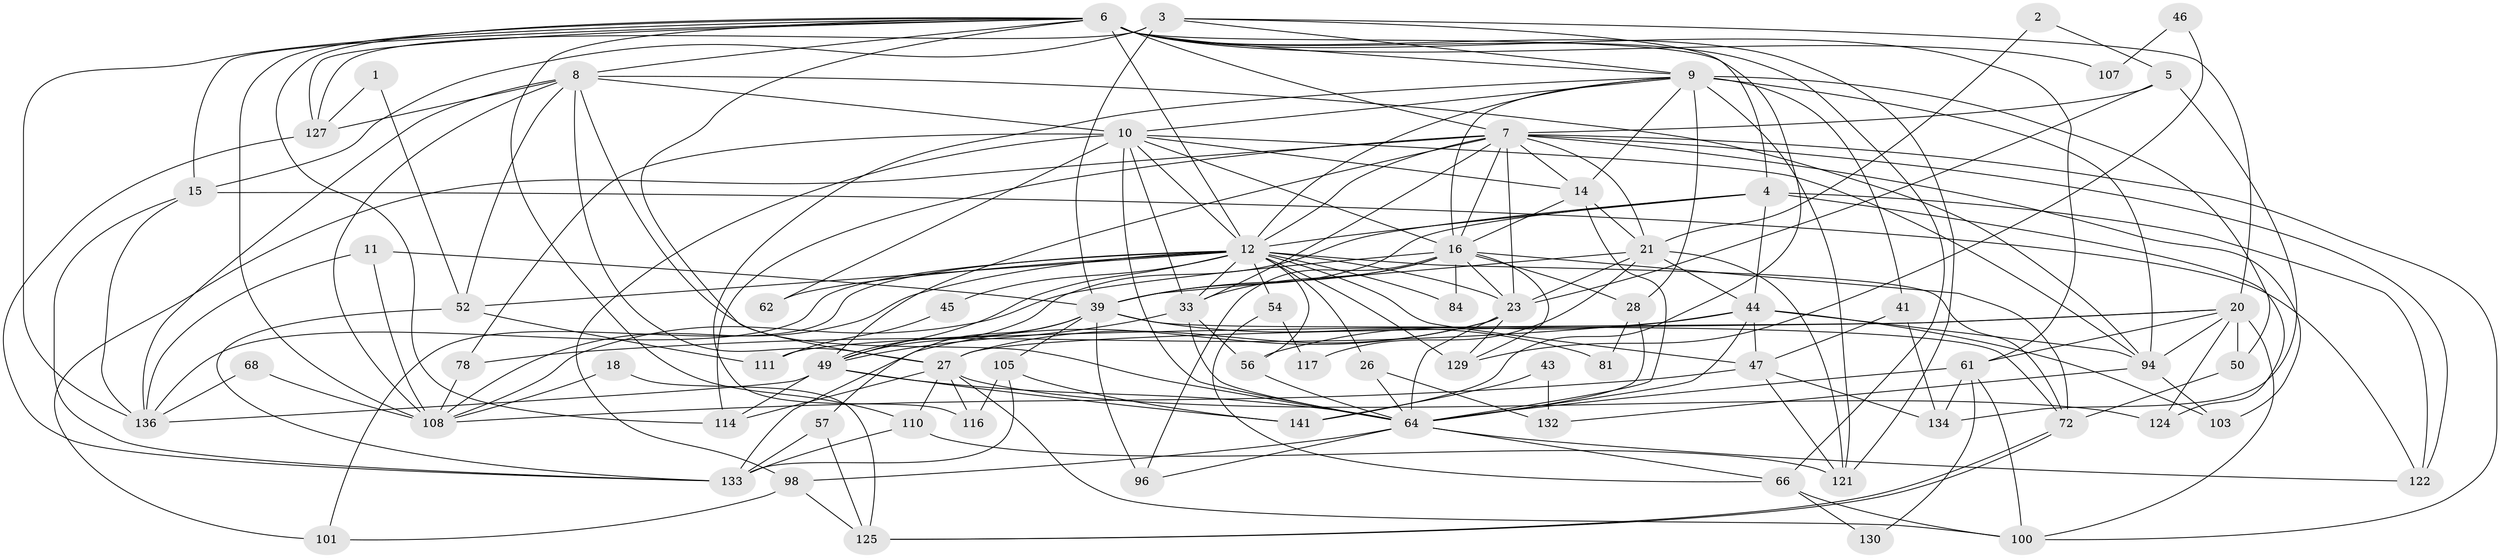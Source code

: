 // original degree distribution, {2: 0.18181818181818182, 3: 0.20279720279720279, 4: 0.26573426573426573, 5: 0.22377622377622378, 8: 0.02097902097902098, 6: 0.07692307692307693, 7: 0.02097902097902098, 10: 0.006993006993006993}
// Generated by graph-tools (version 1.1) at 2025/14/03/09/25 04:14:51]
// undirected, 71 vertices, 197 edges
graph export_dot {
graph [start="1"]
  node [color=gray90,style=filled];
  1;
  2;
  3 [super="+36"];
  4 [super="+118+24"];
  5;
  6 [super="+29+17+37"];
  7 [super="+30+32"];
  8 [super="+73+67"];
  9 [super="+97+19+120"];
  10 [super="+25"];
  11 [super="+35"];
  12 [super="+13+31+22"];
  14 [super="+38"];
  15 [super="+90"];
  16 [super="+139+119+48"];
  18;
  20 [super="+79+93"];
  21 [super="+88+104"];
  23 [super="+92+77"];
  26;
  27 [super="+42"];
  28 [super="+95"];
  33 [super="+106+65+60"];
  39 [super="+40+51+109"];
  41;
  43;
  44 [super="+126"];
  45;
  46;
  47 [super="+80+85"];
  49 [super="+86"];
  50;
  52;
  54;
  56 [super="+75"];
  57 [super="+99"];
  61 [super="+89"];
  62;
  64 [super="+135+113"];
  66;
  68;
  72 [super="+123"];
  78;
  81;
  84;
  94 [super="+131+112"];
  96;
  98;
  100 [super="+102"];
  101;
  103;
  105;
  107;
  108;
  110;
  111;
  114 [super="+143"];
  116;
  117;
  121;
  122;
  124;
  125;
  127;
  129;
  130;
  132;
  133;
  134;
  136;
  141;
  1 -- 52;
  1 -- 127;
  2 -- 5;
  2 -- 21;
  3 -- 39;
  3 -- 9;
  3 -- 127;
  3 -- 15 [weight=2];
  3 -- 4;
  3 -- 20;
  4 -- 122;
  4 -- 124;
  4 -- 49;
  4 -- 39;
  4 -- 12;
  4 -- 44;
  5 -- 23;
  5 -- 7;
  5 -- 134;
  6 -- 107 [weight=2];
  6 -- 7;
  6 -- 141;
  6 -- 66;
  6 -- 121;
  6 -- 27;
  6 -- 61;
  6 -- 127;
  6 -- 9;
  6 -- 8;
  6 -- 136;
  6 -- 12;
  6 -- 108;
  6 -- 110;
  6 -- 15;
  6 -- 114;
  7 -- 101;
  7 -- 122;
  7 -- 114;
  7 -- 103;
  7 -- 12;
  7 -- 14;
  7 -- 16;
  7 -- 100;
  7 -- 33;
  7 -- 21;
  7 -- 23;
  7 -- 49;
  8 -- 94 [weight=2];
  8 -- 27;
  8 -- 64;
  8 -- 10;
  8 -- 52;
  8 -- 108;
  8 -- 136;
  8 -- 127;
  9 -- 41;
  9 -- 121;
  9 -- 94;
  9 -- 14;
  9 -- 16;
  9 -- 28 [weight=2];
  9 -- 50;
  9 -- 116;
  9 -- 12;
  9 -- 10;
  10 -- 94;
  10 -- 33 [weight=2];
  10 -- 64;
  10 -- 98;
  10 -- 12;
  10 -- 14;
  10 -- 78;
  10 -- 16;
  10 -- 62;
  11 -- 108 [weight=2];
  11 -- 136;
  11 -- 39;
  12 -- 136;
  12 -- 26;
  12 -- 33 [weight=3];
  12 -- 101;
  12 -- 108;
  12 -- 84;
  12 -- 54;
  12 -- 45;
  12 -- 62;
  12 -- 129;
  12 -- 52;
  12 -- 56;
  12 -- 47 [weight=2];
  12 -- 23;
  12 -- 72;
  12 -- 49;
  14 -- 64;
  14 -- 16;
  14 -- 21;
  15 -- 133;
  15 -- 136;
  15 -- 122;
  16 -- 28;
  16 -- 84;
  16 -- 108;
  16 -- 33 [weight=2];
  16 -- 72;
  16 -- 96;
  16 -- 129;
  16 -- 39;
  16 -- 23;
  18 -- 108;
  18 -- 125;
  20 -- 50 [weight=2];
  20 -- 27;
  20 -- 100;
  20 -- 124;
  20 -- 111;
  20 -- 94;
  20 -- 61;
  21 -- 117;
  21 -- 39;
  21 -- 23;
  21 -- 121;
  21 -- 44;
  23 -- 129;
  23 -- 133;
  23 -- 64 [weight=2];
  23 -- 27;
  26 -- 132;
  26 -- 64;
  27 -- 116;
  27 -- 124;
  27 -- 110;
  27 -- 100;
  27 -- 114;
  28 -- 81;
  28 -- 64;
  33 -- 49;
  33 -- 64;
  33 -- 56;
  39 -- 96;
  39 -- 49;
  39 -- 81;
  39 -- 105;
  39 -- 72;
  39 -- 57;
  41 -- 134;
  41 -- 47;
  43 -- 141;
  43 -- 132;
  44 -- 56;
  44 -- 103;
  44 -- 78;
  44 -- 47;
  44 -- 64 [weight=2];
  44 -- 94;
  45 -- 111;
  46 -- 129;
  46 -- 107;
  47 -- 134;
  47 -- 121;
  47 -- 108;
  49 -- 64;
  49 -- 114;
  49 -- 136;
  49 -- 141;
  50 -- 72;
  52 -- 111;
  52 -- 133;
  54 -- 66;
  54 -- 117;
  56 -- 64;
  57 -- 125;
  57 -- 133;
  61 -- 130;
  61 -- 134;
  61 -- 100;
  61 -- 64;
  64 -- 66;
  64 -- 96;
  64 -- 98;
  64 -- 122;
  66 -- 130;
  66 -- 100;
  68 -- 136;
  68 -- 108;
  72 -- 125;
  72 -- 125;
  78 -- 108;
  94 -- 103;
  94 -- 132;
  98 -- 101;
  98 -- 125;
  105 -- 133;
  105 -- 116;
  105 -- 141;
  110 -- 133;
  110 -- 121;
  127 -- 133;
}
